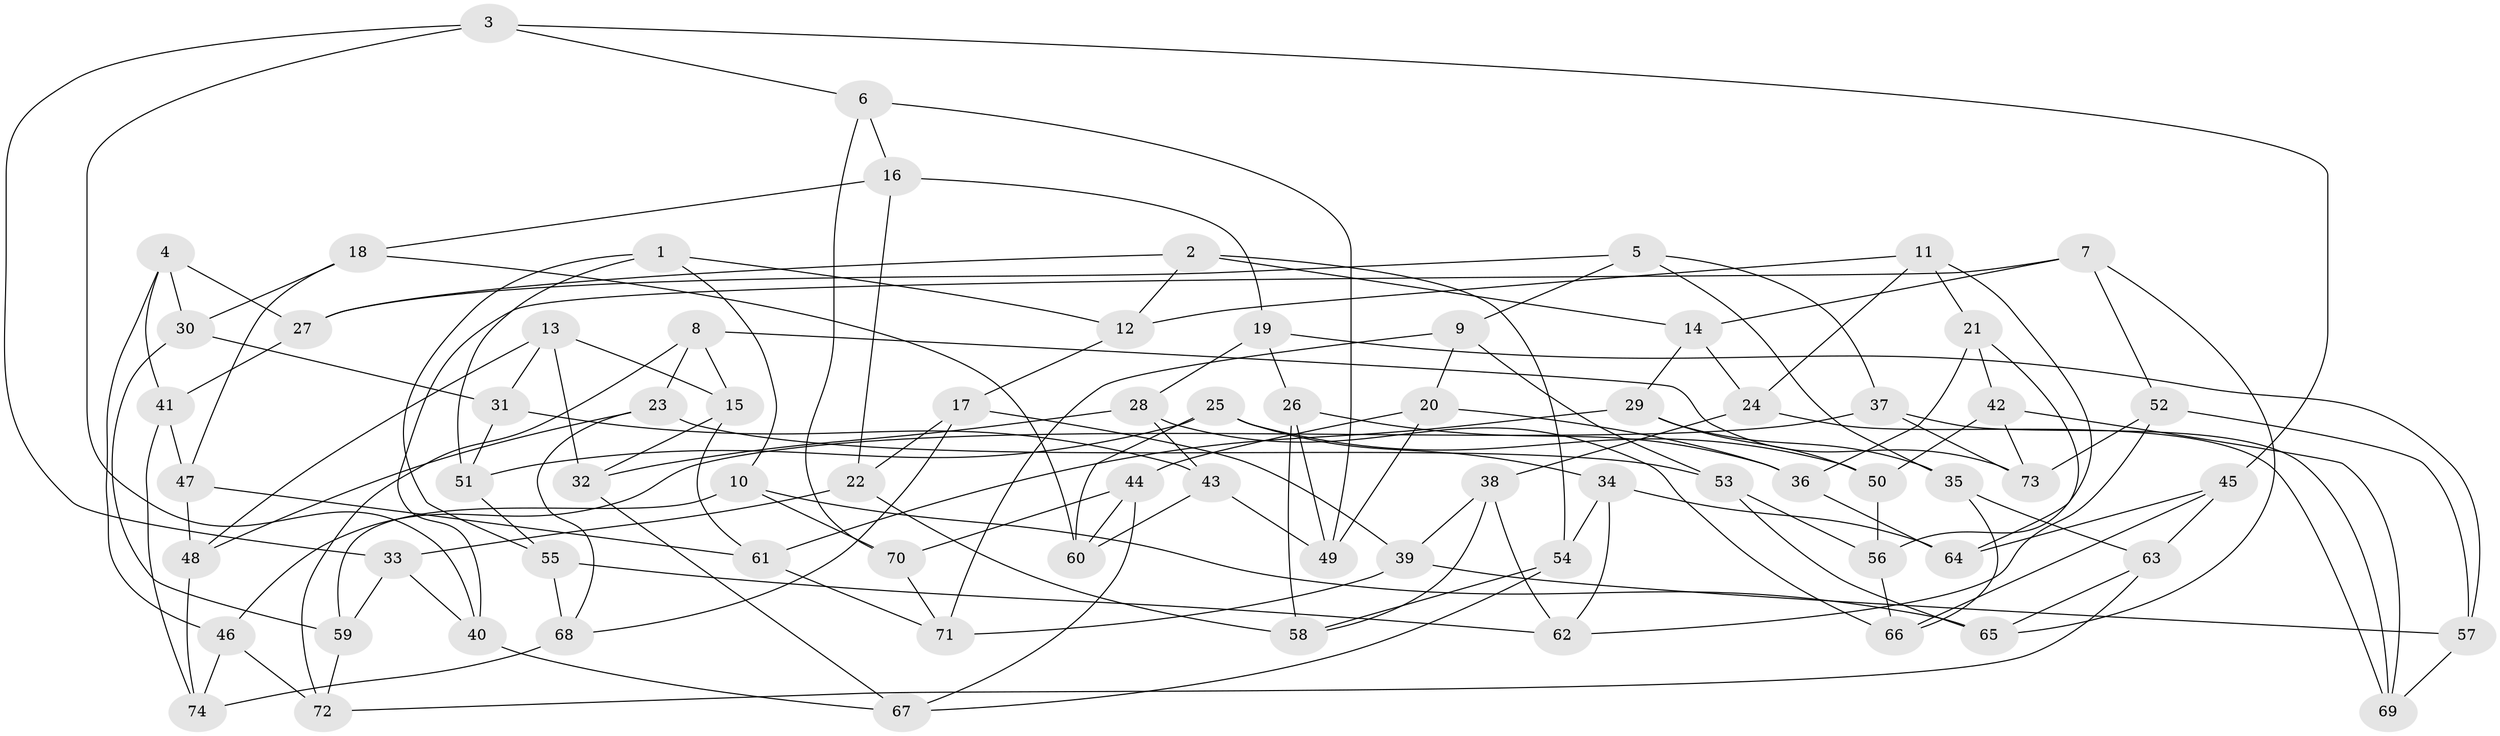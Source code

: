 // Generated by graph-tools (version 1.1) at 2025/59/03/09/25 04:59:20]
// undirected, 74 vertices, 148 edges
graph export_dot {
graph [start="1"]
  node [color=gray90,style=filled];
  1;
  2;
  3;
  4;
  5;
  6;
  7;
  8;
  9;
  10;
  11;
  12;
  13;
  14;
  15;
  16;
  17;
  18;
  19;
  20;
  21;
  22;
  23;
  24;
  25;
  26;
  27;
  28;
  29;
  30;
  31;
  32;
  33;
  34;
  35;
  36;
  37;
  38;
  39;
  40;
  41;
  42;
  43;
  44;
  45;
  46;
  47;
  48;
  49;
  50;
  51;
  52;
  53;
  54;
  55;
  56;
  57;
  58;
  59;
  60;
  61;
  62;
  63;
  64;
  65;
  66;
  67;
  68;
  69;
  70;
  71;
  72;
  73;
  74;
  1 -- 12;
  1 -- 51;
  1 -- 10;
  1 -- 55;
  2 -- 54;
  2 -- 27;
  2 -- 12;
  2 -- 14;
  3 -- 33;
  3 -- 45;
  3 -- 40;
  3 -- 6;
  4 -- 30;
  4 -- 27;
  4 -- 41;
  4 -- 46;
  5 -- 35;
  5 -- 37;
  5 -- 9;
  5 -- 27;
  6 -- 16;
  6 -- 70;
  6 -- 49;
  7 -- 40;
  7 -- 14;
  7 -- 52;
  7 -- 65;
  8 -- 23;
  8 -- 72;
  8 -- 15;
  8 -- 73;
  9 -- 53;
  9 -- 20;
  9 -- 71;
  10 -- 70;
  10 -- 65;
  10 -- 59;
  11 -- 56;
  11 -- 24;
  11 -- 21;
  11 -- 12;
  12 -- 17;
  13 -- 31;
  13 -- 15;
  13 -- 48;
  13 -- 32;
  14 -- 29;
  14 -- 24;
  15 -- 32;
  15 -- 61;
  16 -- 19;
  16 -- 22;
  16 -- 18;
  17 -- 39;
  17 -- 22;
  17 -- 68;
  18 -- 30;
  18 -- 47;
  18 -- 60;
  19 -- 26;
  19 -- 28;
  19 -- 57;
  20 -- 44;
  20 -- 49;
  20 -- 36;
  21 -- 42;
  21 -- 36;
  21 -- 64;
  22 -- 58;
  22 -- 33;
  23 -- 53;
  23 -- 48;
  23 -- 68;
  24 -- 38;
  24 -- 69;
  25 -- 50;
  25 -- 60;
  25 -- 34;
  25 -- 51;
  26 -- 49;
  26 -- 58;
  26 -- 36;
  27 -- 41;
  28 -- 66;
  28 -- 43;
  28 -- 32;
  29 -- 35;
  29 -- 61;
  29 -- 50;
  30 -- 59;
  30 -- 31;
  31 -- 51;
  31 -- 43;
  32 -- 67;
  33 -- 40;
  33 -- 59;
  34 -- 54;
  34 -- 64;
  34 -- 62;
  35 -- 66;
  35 -- 63;
  36 -- 64;
  37 -- 69;
  37 -- 73;
  37 -- 46;
  38 -- 62;
  38 -- 39;
  38 -- 58;
  39 -- 57;
  39 -- 71;
  40 -- 67;
  41 -- 74;
  41 -- 47;
  42 -- 73;
  42 -- 50;
  42 -- 69;
  43 -- 60;
  43 -- 49;
  44 -- 60;
  44 -- 70;
  44 -- 67;
  45 -- 66;
  45 -- 64;
  45 -- 63;
  46 -- 74;
  46 -- 72;
  47 -- 61;
  47 -- 48;
  48 -- 74;
  50 -- 56;
  51 -- 55;
  52 -- 73;
  52 -- 62;
  52 -- 57;
  53 -- 56;
  53 -- 65;
  54 -- 67;
  54 -- 58;
  55 -- 68;
  55 -- 62;
  56 -- 66;
  57 -- 69;
  59 -- 72;
  61 -- 71;
  63 -- 72;
  63 -- 65;
  68 -- 74;
  70 -- 71;
}
